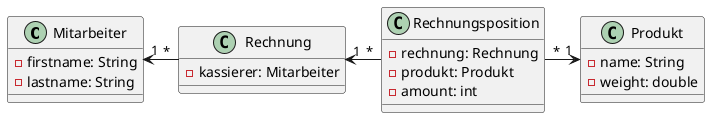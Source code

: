 @startuml supermarkt

class Mitarbeiter {
    - firstname: String
    - lastname: String
}

class Rechnung {
    - kassierer: Mitarbeiter
}

class Produkt {
    - name: String
    - weight: double
}

class Rechnungsposition {
    - rechnung: Rechnung
    - produkt: Produkt
    - amount: int
}

Rechnungsposition "*" -left-> "1" Rechnung
Rechnungsposition "*" -right-> "1" Produkt
Rechnung "*" -left-> "1" Mitarbeiter

@enduml